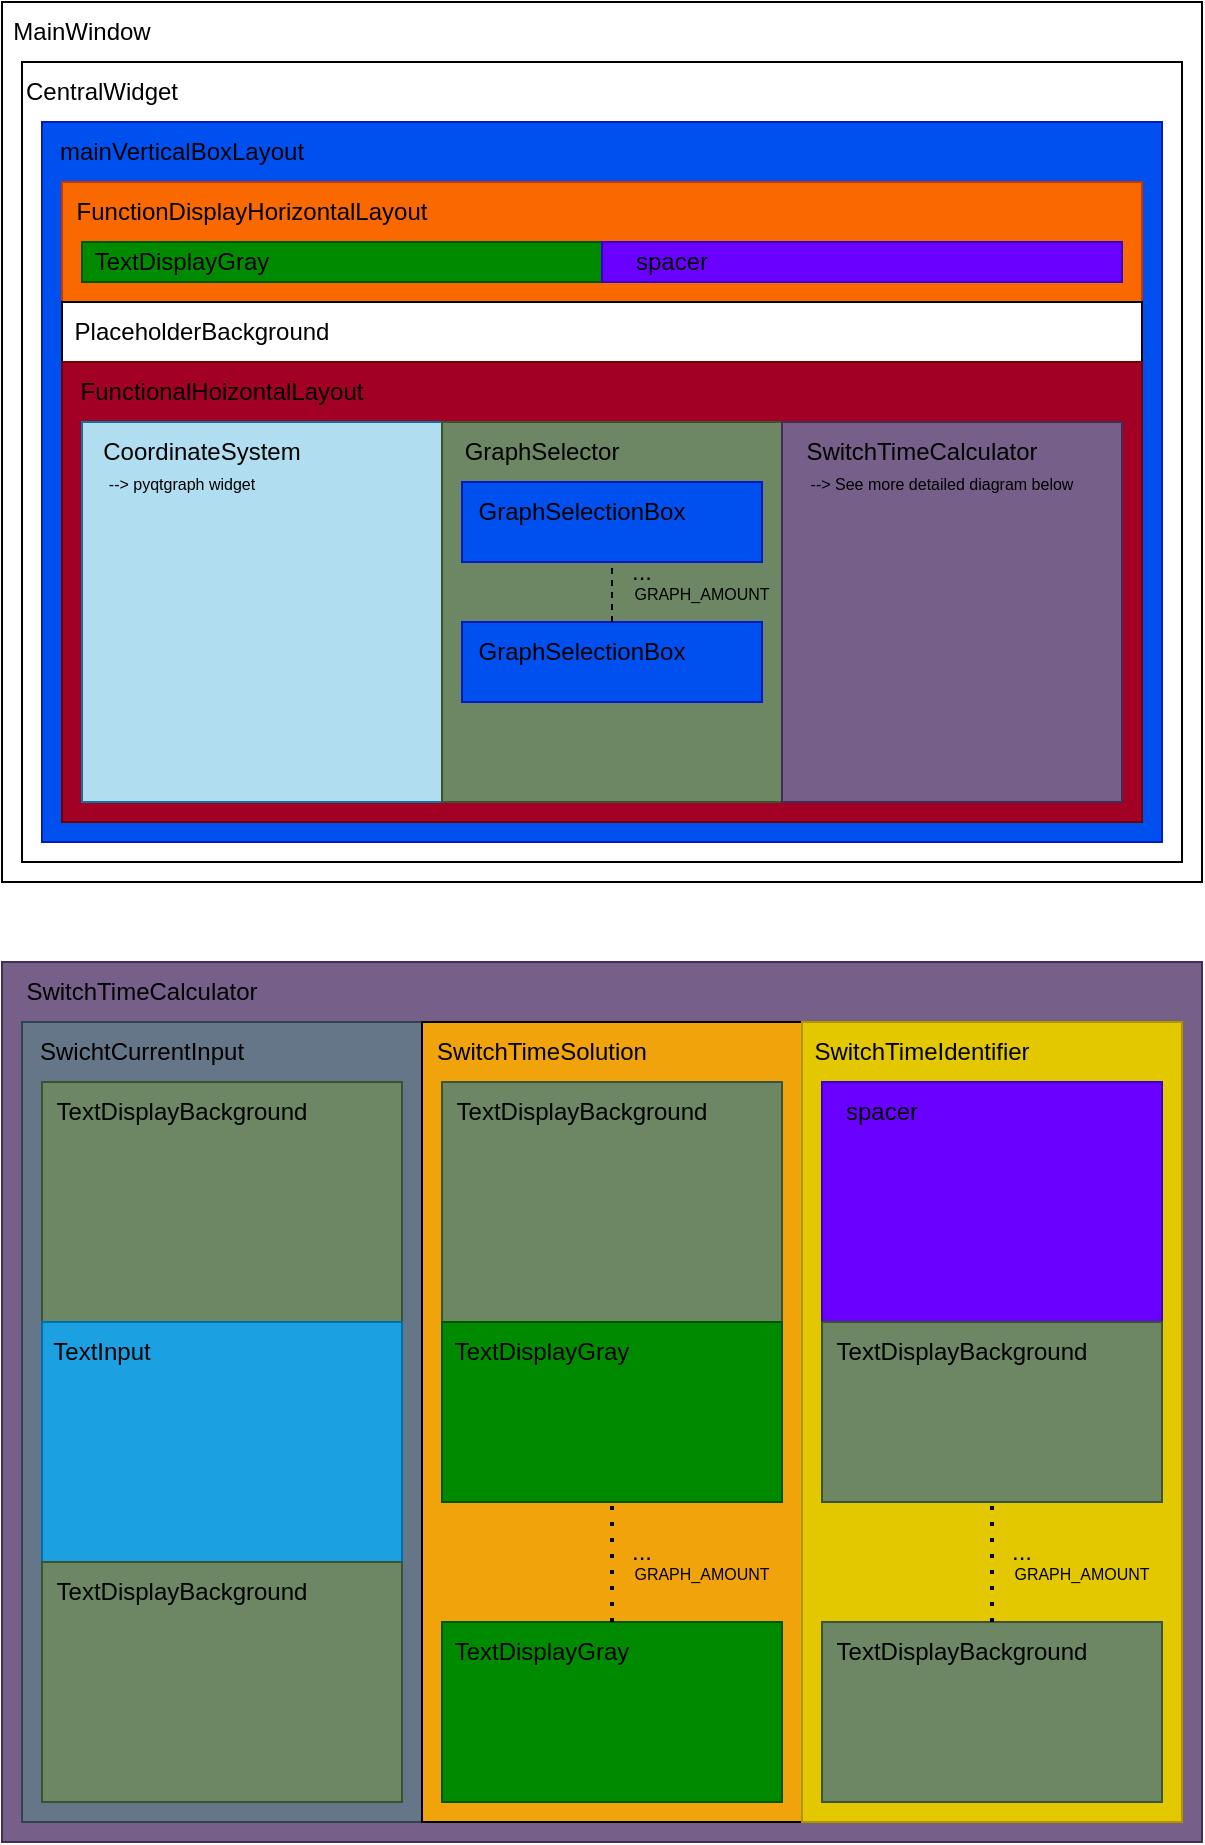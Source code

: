 <mxfile version="28.2.8">
  <diagram name="Page-1" id="9cAdi8g2TCim8FwbHY7r">
    <mxGraphModel dx="687" dy="418" grid="1" gridSize="10" guides="1" tooltips="1" connect="1" arrows="1" fold="1" page="1" pageScale="1" pageWidth="850" pageHeight="1100" math="0" shadow="0">
      <root>
        <mxCell id="0" />
        <mxCell id="1" parent="0" />
        <mxCell id="V7Zm8T6stNti8B_eVssc-1" value="" style="rounded=0;whiteSpace=wrap;html=1;" parent="1" vertex="1">
          <mxGeometry x="120" y="120" width="600" height="440" as="geometry" />
        </mxCell>
        <mxCell id="V7Zm8T6stNti8B_eVssc-2" value="MainWindow" style="text;html=1;whiteSpace=wrap;strokeColor=none;fillColor=none;align=center;verticalAlign=middle;rounded=0;" parent="1" vertex="1">
          <mxGeometry x="130" y="120" width="60" height="30" as="geometry" />
        </mxCell>
        <mxCell id="V7Zm8T6stNti8B_eVssc-3" value="" style="rounded=0;whiteSpace=wrap;html=1;fillColor=light-dark(#FFFFFF,#4D4D4D);" parent="1" vertex="1">
          <mxGeometry x="130" y="150" width="580" height="400" as="geometry" />
        </mxCell>
        <mxCell id="V7Zm8T6stNti8B_eVssc-4" value="CentralWidget" style="text;html=1;whiteSpace=wrap;strokeColor=none;fillColor=none;align=center;verticalAlign=middle;rounded=0;" parent="1" vertex="1">
          <mxGeometry x="140" y="150" width="60" height="30" as="geometry" />
        </mxCell>
        <mxCell id="V7Zm8T6stNti8B_eVssc-5" value="" style="rounded=0;whiteSpace=wrap;html=1;fillColor=#0050ef;fontColor=#ffffff;strokeColor=#001DBC;" parent="1" vertex="1">
          <mxGeometry x="140" y="180" width="560" height="360" as="geometry" />
        </mxCell>
        <mxCell id="V7Zm8T6stNti8B_eVssc-6" value="mainVerticalBoxLayout" style="text;html=1;whiteSpace=wrap;strokeColor=none;fillColor=none;align=center;verticalAlign=middle;rounded=0;" parent="1" vertex="1">
          <mxGeometry x="180" y="180" width="60" height="30" as="geometry" />
        </mxCell>
        <mxCell id="V7Zm8T6stNti8B_eVssc-8" value="" style="rounded=0;whiteSpace=wrap;html=1;fillColor=#fa6800;fontColor=#000000;strokeColor=light-dark(#C73500, #000000);" parent="1" vertex="1">
          <mxGeometry x="150" y="210" width="540" height="60" as="geometry" />
        </mxCell>
        <mxCell id="V7Zm8T6stNti8B_eVssc-9" value="" style="rounded=0;whiteSpace=wrap;html=1;fillColor=light-dark(#FFFFFF,#B3B3B3);strokeColor=light-dark(#000000,#0B0B0B);" parent="1" vertex="1">
          <mxGeometry x="150" y="270" width="540" height="30" as="geometry" />
        </mxCell>
        <mxCell id="V7Zm8T6stNti8B_eVssc-10" value="" style="rounded=0;whiteSpace=wrap;html=1;fillColor=#a20025;fontColor=#ffffff;strokeColor=light-dark(#6F0000, #000000);" parent="1" vertex="1">
          <mxGeometry x="150" y="300" width="540" height="230" as="geometry" />
        </mxCell>
        <mxCell id="V7Zm8T6stNti8B_eVssc-11" value="&lt;span style=&quot;color: light-dark(rgb(0, 0, 0), rgb(45, 45, 45));&quot;&gt;FunctionalHoizontalLayout&lt;/span&gt;" style="text;html=1;whiteSpace=wrap;strokeColor=none;fillColor=none;align=center;verticalAlign=middle;rounded=0;" parent="1" vertex="1">
          <mxGeometry x="150" y="300" width="160" height="30" as="geometry" />
        </mxCell>
        <mxCell id="V7Zm8T6stNti8B_eVssc-12" value="&lt;span style=&quot;color: light-dark(rgb(0, 0, 0), rgb(0, 0, 0));&quot;&gt;PlaceholderBackground&lt;/span&gt;" style="text;html=1;whiteSpace=wrap;strokeColor=none;fillColor=none;align=center;verticalAlign=middle;rounded=0;" parent="1" vertex="1">
          <mxGeometry x="190" y="270" width="60" height="30" as="geometry" />
        </mxCell>
        <mxCell id="V7Zm8T6stNti8B_eVssc-13" value="&lt;span style=&quot;color: light-dark(rgb(0, 0, 0), rgb(0, 0, 0));&quot;&gt;FunctionDisplayHorizontalLayout&lt;/span&gt;" style="text;html=1;whiteSpace=wrap;strokeColor=none;fillColor=none;align=center;verticalAlign=middle;rounded=0;" parent="1" vertex="1">
          <mxGeometry x="150" y="210" width="190" height="30" as="geometry" />
        </mxCell>
        <mxCell id="V7Zm8T6stNti8B_eVssc-17" value="" style="rounded=0;whiteSpace=wrap;html=1;fillColor=#b1ddf0;strokeColor=light-dark(#10739E,#010101);" parent="1" vertex="1">
          <mxGeometry x="160" y="330" width="180" height="190" as="geometry" />
        </mxCell>
        <mxCell id="V7Zm8T6stNti8B_eVssc-18" value="" style="rounded=0;whiteSpace=wrap;html=1;fillColor=#6d8764;strokeColor=light-dark(#3A5431,#000000);fontColor=#ffffff;" parent="1" vertex="1">
          <mxGeometry x="340" y="330" width="170" height="190" as="geometry" />
        </mxCell>
        <mxCell id="V7Zm8T6stNti8B_eVssc-19" value="" style="rounded=0;whiteSpace=wrap;html=1;fillColor=#76608a;fontColor=#ffffff;strokeColor=light-dark(#432D57,#000000);" parent="1" vertex="1">
          <mxGeometry x="510" y="330" width="170" height="190" as="geometry" />
        </mxCell>
        <mxCell id="V7Zm8T6stNti8B_eVssc-20" value="CoordinateSystem" style="text;html=1;whiteSpace=wrap;strokeColor=none;fillColor=none;align=center;verticalAlign=middle;rounded=0;" parent="1" vertex="1">
          <mxGeometry x="190" y="330" width="60" height="30" as="geometry" />
        </mxCell>
        <mxCell id="V7Zm8T6stNti8B_eVssc-21" value="GraphSelector" style="text;html=1;whiteSpace=wrap;strokeColor=none;fillColor=none;align=center;verticalAlign=middle;rounded=0;" parent="1" vertex="1">
          <mxGeometry x="360" y="330" width="60" height="30" as="geometry" />
        </mxCell>
        <mxCell id="V7Zm8T6stNti8B_eVssc-22" value="SwitchTimeCalculator" style="text;html=1;whiteSpace=wrap;strokeColor=none;fillColor=none;align=center;verticalAlign=middle;rounded=0;" parent="1" vertex="1">
          <mxGeometry x="550" y="330" width="60" height="30" as="geometry" />
        </mxCell>
        <mxCell id="Ln-OjKvfRK1V_jQjjL-t-1" value="" style="rounded=0;whiteSpace=wrap;html=1;fillColor=#0050ef;fontColor=#ffffff;strokeColor=light-dark(#001DBC,#030304);" vertex="1" parent="1">
          <mxGeometry x="350" y="360" width="150" height="40" as="geometry" />
        </mxCell>
        <mxCell id="Ln-OjKvfRK1V_jQjjL-t-2" value="" style="rounded=0;whiteSpace=wrap;html=1;fillColor=#0050ef;fontColor=#ffffff;strokeColor=light-dark(#001DBC, #000000);" vertex="1" parent="1">
          <mxGeometry x="350" y="430" width="150" height="40" as="geometry" />
        </mxCell>
        <mxCell id="Ln-OjKvfRK1V_jQjjL-t-3" value="" style="endArrow=none;dashed=1;html=1;rounded=0;entryX=0.5;entryY=1;entryDx=0;entryDy=0;exitX=0.75;exitY=0;exitDx=0;exitDy=0;" edge="1" parent="1" source="Ln-OjKvfRK1V_jQjjL-t-8" target="Ln-OjKvfRK1V_jQjjL-t-1">
          <mxGeometry width="50" height="50" relative="1" as="geometry">
            <mxPoint x="410" y="430" as="sourcePoint" />
            <mxPoint x="445" y="390" as="targetPoint" />
          </mxGeometry>
        </mxCell>
        <mxCell id="Ln-OjKvfRK1V_jQjjL-t-4" value="..." style="text;html=1;whiteSpace=wrap;strokeColor=none;fillColor=none;align=center;verticalAlign=middle;rounded=0;" vertex="1" parent="1">
          <mxGeometry x="410" y="390" width="60" height="30" as="geometry" />
        </mxCell>
        <mxCell id="Ln-OjKvfRK1V_jQjjL-t-5" value="GraphSelectionBox" style="text;html=1;whiteSpace=wrap;strokeColor=none;fillColor=none;align=center;verticalAlign=middle;rounded=0;" vertex="1" parent="1">
          <mxGeometry x="380" y="360" width="60" height="30" as="geometry" />
        </mxCell>
        <mxCell id="Ln-OjKvfRK1V_jQjjL-t-8" value="GraphSelectionBox" style="text;html=1;whiteSpace=wrap;strokeColor=none;fillColor=none;align=center;verticalAlign=middle;rounded=0;" vertex="1" parent="1">
          <mxGeometry x="380" y="430" width="60" height="30" as="geometry" />
        </mxCell>
        <mxCell id="Ln-OjKvfRK1V_jQjjL-t-13" value="" style="rounded=0;whiteSpace=wrap;html=1;fillColor=#76608a;fontColor=#ffffff;strokeColor=light-dark(#432D57,#080709);" vertex="1" parent="1">
          <mxGeometry x="120" y="600" width="600" height="440" as="geometry" />
        </mxCell>
        <mxCell id="Ln-OjKvfRK1V_jQjjL-t-14" value="SwitchTimeCalculator" style="text;html=1;whiteSpace=wrap;strokeColor=none;fillColor=none;align=center;verticalAlign=middle;rounded=0;" vertex="1" parent="1">
          <mxGeometry x="160" y="600" width="60" height="30" as="geometry" />
        </mxCell>
        <mxCell id="Ln-OjKvfRK1V_jQjjL-t-15" value="" style="rounded=0;whiteSpace=wrap;html=1;fillColor=#647687;fontColor=#ffffff;strokeColor=light-dark(#314354, #000000);" vertex="1" parent="1">
          <mxGeometry x="130" y="630" width="200" height="400" as="geometry" />
        </mxCell>
        <mxCell id="Ln-OjKvfRK1V_jQjjL-t-16" value="" style="rounded=0;whiteSpace=wrap;html=1;fillColor=#f0a30a;fontColor=#000000;strokeColor=light-dark(#000000,#000000);" vertex="1" parent="1">
          <mxGeometry x="330" y="630" width="190" height="400" as="geometry" />
        </mxCell>
        <mxCell id="Ln-OjKvfRK1V_jQjjL-t-17" value="" style="rounded=0;whiteSpace=wrap;html=1;fillColor=#e3c800;fontColor=#000000;strokeColor=light-dark(#B09500, #000000);" vertex="1" parent="1">
          <mxGeometry x="520" y="630" width="190" height="400" as="geometry" />
        </mxCell>
        <mxCell id="Ln-OjKvfRK1V_jQjjL-t-19" value="SwichtCurrentInput" style="text;html=1;whiteSpace=wrap;strokeColor=none;fillColor=none;align=center;verticalAlign=middle;rounded=0;" vertex="1" parent="1">
          <mxGeometry x="160" y="630" width="60" height="30" as="geometry" />
        </mxCell>
        <mxCell id="Ln-OjKvfRK1V_jQjjL-t-21" value="SwitchTimeSolution" style="text;html=1;whiteSpace=wrap;strokeColor=none;fillColor=none;align=center;verticalAlign=middle;rounded=0;" vertex="1" parent="1">
          <mxGeometry x="360" y="630" width="60" height="30" as="geometry" />
        </mxCell>
        <mxCell id="Ln-OjKvfRK1V_jQjjL-t-22" value="SwitchTimeIdentifier" style="text;html=1;whiteSpace=wrap;strokeColor=none;fillColor=none;align=center;verticalAlign=middle;rounded=0;" vertex="1" parent="1">
          <mxGeometry x="550" y="630" width="60" height="30" as="geometry" />
        </mxCell>
        <mxCell id="Ln-OjKvfRK1V_jQjjL-t-23" value="" style="rounded=0;whiteSpace=wrap;html=1;fillColor=#6d8764;fontColor=#ffffff;strokeColor=light-dark(#3A5431, #000000);" vertex="1" parent="1">
          <mxGeometry x="140" y="660" width="180" height="120" as="geometry" />
        </mxCell>
        <mxCell id="Ln-OjKvfRK1V_jQjjL-t-25" value="" style="rounded=0;whiteSpace=wrap;html=1;fillColor=#1ba1e2;fontColor=#ffffff;strokeColor=light-dark(#006EAF, #000000);" vertex="1" parent="1">
          <mxGeometry x="140" y="780" width="180" height="120" as="geometry" />
        </mxCell>
        <mxCell id="Ln-OjKvfRK1V_jQjjL-t-26" value="" style="rounded=0;whiteSpace=wrap;html=1;fillColor=#6d8764;fontColor=#ffffff;strokeColor=light-dark(#3A5431, #000000);" vertex="1" parent="1">
          <mxGeometry x="140" y="900" width="180" height="120" as="geometry" />
        </mxCell>
        <mxCell id="Ln-OjKvfRK1V_jQjjL-t-27" value="TextDisplayBackground" style="text;html=1;whiteSpace=wrap;strokeColor=none;fillColor=none;align=center;verticalAlign=middle;rounded=0;" vertex="1" parent="1">
          <mxGeometry x="180" y="660" width="60" height="30" as="geometry" />
        </mxCell>
        <mxCell id="Ln-OjKvfRK1V_jQjjL-t-28" value="TextDisplayBackground" style="text;html=1;whiteSpace=wrap;strokeColor=none;fillColor=none;align=center;verticalAlign=middle;rounded=0;" vertex="1" parent="1">
          <mxGeometry x="180" y="900" width="60" height="30" as="geometry" />
        </mxCell>
        <mxCell id="Ln-OjKvfRK1V_jQjjL-t-29" value="TextInput" style="text;html=1;whiteSpace=wrap;strokeColor=none;fillColor=none;align=center;verticalAlign=middle;rounded=0;" vertex="1" parent="1">
          <mxGeometry x="140" y="780" width="60" height="30" as="geometry" />
        </mxCell>
        <mxCell id="Ln-OjKvfRK1V_jQjjL-t-30" value="" style="rounded=0;whiteSpace=wrap;html=1;fillColor=#6d8764;fontColor=#ffffff;strokeColor=light-dark(#3A5431, #000000);" vertex="1" parent="1">
          <mxGeometry x="340" y="660" width="170" height="120" as="geometry" />
        </mxCell>
        <mxCell id="Ln-OjKvfRK1V_jQjjL-t-31" value="TextDisplayBackground" style="text;html=1;whiteSpace=wrap;strokeColor=none;fillColor=none;align=center;verticalAlign=middle;rounded=0;" vertex="1" parent="1">
          <mxGeometry x="380" y="660" width="60" height="30" as="geometry" />
        </mxCell>
        <mxCell id="Ln-OjKvfRK1V_jQjjL-t-32" value="" style="rounded=0;whiteSpace=wrap;html=1;fillColor=#008a00;fontColor=#ffffff;strokeColor=light-dark(#005700, #000000);" vertex="1" parent="1">
          <mxGeometry x="340" y="780" width="170" height="90" as="geometry" />
        </mxCell>
        <mxCell id="Ln-OjKvfRK1V_jQjjL-t-33" value="" style="rounded=0;whiteSpace=wrap;html=1;fillColor=#008a00;fontColor=#ffffff;strokeColor=light-dark(#005700, #000000);" vertex="1" parent="1">
          <mxGeometry x="340" y="930" width="170" height="90" as="geometry" />
        </mxCell>
        <mxCell id="Ln-OjKvfRK1V_jQjjL-t-34" value="TextDisplayGray" style="text;html=1;whiteSpace=wrap;strokeColor=none;fillColor=none;align=center;verticalAlign=middle;rounded=0;" vertex="1" parent="1">
          <mxGeometry x="360" y="780" width="60" height="30" as="geometry" />
        </mxCell>
        <mxCell id="Ln-OjKvfRK1V_jQjjL-t-35" value="&lt;div&gt;TextDisplayGray&lt;/div&gt;" style="text;html=1;whiteSpace=wrap;strokeColor=none;fillColor=none;align=center;verticalAlign=middle;rounded=0;" vertex="1" parent="1">
          <mxGeometry x="360" y="930" width="60" height="30" as="geometry" />
        </mxCell>
        <mxCell id="Ln-OjKvfRK1V_jQjjL-t-36" value="" style="endArrow=none;dashed=1;html=1;dashPattern=1 3;strokeWidth=2;rounded=0;exitX=0.5;exitY=0;exitDx=0;exitDy=0;entryX=0.5;entryY=1;entryDx=0;entryDy=0;" edge="1" parent="1" source="Ln-OjKvfRK1V_jQjjL-t-33" target="Ln-OjKvfRK1V_jQjjL-t-32">
          <mxGeometry width="50" height="50" relative="1" as="geometry">
            <mxPoint x="430" y="920" as="sourcePoint" />
            <mxPoint x="450" y="900" as="targetPoint" />
          </mxGeometry>
        </mxCell>
        <mxCell id="Ln-OjKvfRK1V_jQjjL-t-37" value="..." style="text;html=1;whiteSpace=wrap;strokeColor=none;fillColor=none;align=center;verticalAlign=middle;rounded=0;" vertex="1" parent="1">
          <mxGeometry x="410" y="880" width="60" height="30" as="geometry" />
        </mxCell>
        <mxCell id="Ln-OjKvfRK1V_jQjjL-t-38" value="&lt;font style=&quot;font-size: 8px;&quot;&gt;GRAPH_AMOUNT&lt;/font&gt;" style="text;html=1;whiteSpace=wrap;strokeColor=none;fillColor=none;align=center;verticalAlign=middle;rounded=0;" vertex="1" parent="1">
          <mxGeometry x="440" y="890" width="60" height="30" as="geometry" />
        </mxCell>
        <mxCell id="Ln-OjKvfRK1V_jQjjL-t-39" value="&lt;font style=&quot;font-size: 8px;&quot;&gt;GRAPH_AMOUNT&lt;/font&gt;" style="text;html=1;whiteSpace=wrap;strokeColor=none;fillColor=none;align=center;verticalAlign=middle;rounded=0;" vertex="1" parent="1">
          <mxGeometry x="445" y="400" width="50" height="30" as="geometry" />
        </mxCell>
        <mxCell id="Ln-OjKvfRK1V_jQjjL-t-40" value="" style="rounded=0;whiteSpace=wrap;html=1;fillColor=#6a00ff;fontColor=#ffffff;strokeColor=light-dark(#3700CC, #000000);" vertex="1" parent="1">
          <mxGeometry x="530" y="660" width="170" height="120" as="geometry" />
        </mxCell>
        <mxCell id="Ln-OjKvfRK1V_jQjjL-t-41" value="" style="rounded=0;whiteSpace=wrap;html=1;fillColor=#6d8764;fontColor=#ffffff;strokeColor=light-dark(#3A5431, #000000);" vertex="1" parent="1">
          <mxGeometry x="530" y="780" width="170" height="90" as="geometry" />
        </mxCell>
        <mxCell id="Ln-OjKvfRK1V_jQjjL-t-42" value="" style="rounded=0;whiteSpace=wrap;html=1;fillColor=#6d8764;fontColor=#ffffff;strokeColor=light-dark(#3A5431, #000000);" vertex="1" parent="1">
          <mxGeometry x="530" y="930" width="170" height="90" as="geometry" />
        </mxCell>
        <mxCell id="Ln-OjKvfRK1V_jQjjL-t-43" value="spacer" style="text;html=1;whiteSpace=wrap;strokeColor=none;fillColor=none;align=center;verticalAlign=middle;rounded=0;" vertex="1" parent="1">
          <mxGeometry x="530" y="660" width="60" height="30" as="geometry" />
        </mxCell>
        <mxCell id="Ln-OjKvfRK1V_jQjjL-t-44" value="TextDisplayBackground" style="text;html=1;whiteSpace=wrap;strokeColor=none;fillColor=none;align=center;verticalAlign=middle;rounded=0;" vertex="1" parent="1">
          <mxGeometry x="570" y="780" width="60" height="30" as="geometry" />
        </mxCell>
        <mxCell id="Ln-OjKvfRK1V_jQjjL-t-45" value="TextDisplayBackground" style="text;html=1;whiteSpace=wrap;strokeColor=none;fillColor=none;align=center;verticalAlign=middle;rounded=0;" vertex="1" parent="1">
          <mxGeometry x="570" y="930" width="60" height="30" as="geometry" />
        </mxCell>
        <mxCell id="Ln-OjKvfRK1V_jQjjL-t-46" value="" style="endArrow=none;dashed=1;html=1;dashPattern=1 3;strokeWidth=2;rounded=0;exitX=0.75;exitY=0;exitDx=0;exitDy=0;entryX=0.5;entryY=1;entryDx=0;entryDy=0;" edge="1" parent="1" source="Ln-OjKvfRK1V_jQjjL-t-45" target="Ln-OjKvfRK1V_jQjjL-t-41">
          <mxGeometry width="50" height="50" relative="1" as="geometry">
            <mxPoint x="615" y="930" as="sourcePoint" />
            <mxPoint x="615" y="870" as="targetPoint" />
          </mxGeometry>
        </mxCell>
        <mxCell id="Ln-OjKvfRK1V_jQjjL-t-47" value="..." style="text;html=1;whiteSpace=wrap;strokeColor=none;fillColor=none;align=center;verticalAlign=middle;rounded=0;" vertex="1" parent="1">
          <mxGeometry x="600" y="880" width="60" height="30" as="geometry" />
        </mxCell>
        <mxCell id="Ln-OjKvfRK1V_jQjjL-t-48" value="&lt;font style=&quot;font-size: 8px;&quot;&gt;GRAPH_AMOUNT&lt;/font&gt;" style="text;html=1;whiteSpace=wrap;strokeColor=none;fillColor=none;align=center;verticalAlign=middle;rounded=0;" vertex="1" parent="1">
          <mxGeometry x="630" y="890" width="60" height="30" as="geometry" />
        </mxCell>
        <mxCell id="Ln-OjKvfRK1V_jQjjL-t-49" value="" style="rounded=0;whiteSpace=wrap;html=1;fillColor=#008a00;fontColor=#ffffff;strokeColor=light-dark(#005700, #000000);" vertex="1" parent="1">
          <mxGeometry x="160" y="240" width="260" height="20" as="geometry" />
        </mxCell>
        <mxCell id="Ln-OjKvfRK1V_jQjjL-t-50" value="TextDisplayGray" style="text;html=1;whiteSpace=wrap;strokeColor=none;fillColor=none;align=center;verticalAlign=middle;rounded=0;" vertex="1" parent="1">
          <mxGeometry x="180" y="235" width="60" height="30" as="geometry" />
        </mxCell>
        <mxCell id="Ln-OjKvfRK1V_jQjjL-t-51" value="" style="rounded=0;whiteSpace=wrap;html=1;fillColor=#6a00ff;fontColor=#ffffff;strokeColor=light-dark(#3700CC, #000000);" vertex="1" parent="1">
          <mxGeometry x="420" y="240" width="260" height="20" as="geometry" />
        </mxCell>
        <mxCell id="Ln-OjKvfRK1V_jQjjL-t-52" value="spacer" style="text;html=1;whiteSpace=wrap;strokeColor=none;fillColor=none;align=center;verticalAlign=middle;rounded=0;" vertex="1" parent="1">
          <mxGeometry x="425" y="235" width="60" height="30" as="geometry" />
        </mxCell>
        <mxCell id="Ln-OjKvfRK1V_jQjjL-t-53" value="&lt;font style=&quot;font-size: 8px;&quot;&gt;--&amp;gt; pyqtgraph widget&lt;/font&gt;" style="text;html=1;whiteSpace=wrap;strokeColor=none;fillColor=none;align=center;verticalAlign=middle;rounded=0;" vertex="1" parent="1">
          <mxGeometry x="155" y="345" width="110" height="30" as="geometry" />
        </mxCell>
        <mxCell id="Ln-OjKvfRK1V_jQjjL-t-54" value="&lt;font style=&quot;font-size: 8px;&quot;&gt;--&amp;gt; See more detailed diagram below&lt;/font&gt;" style="text;html=1;whiteSpace=wrap;strokeColor=none;fillColor=none;align=center;verticalAlign=middle;rounded=0;" vertex="1" parent="1">
          <mxGeometry x="510" y="345" width="160" height="30" as="geometry" />
        </mxCell>
      </root>
    </mxGraphModel>
  </diagram>
</mxfile>

